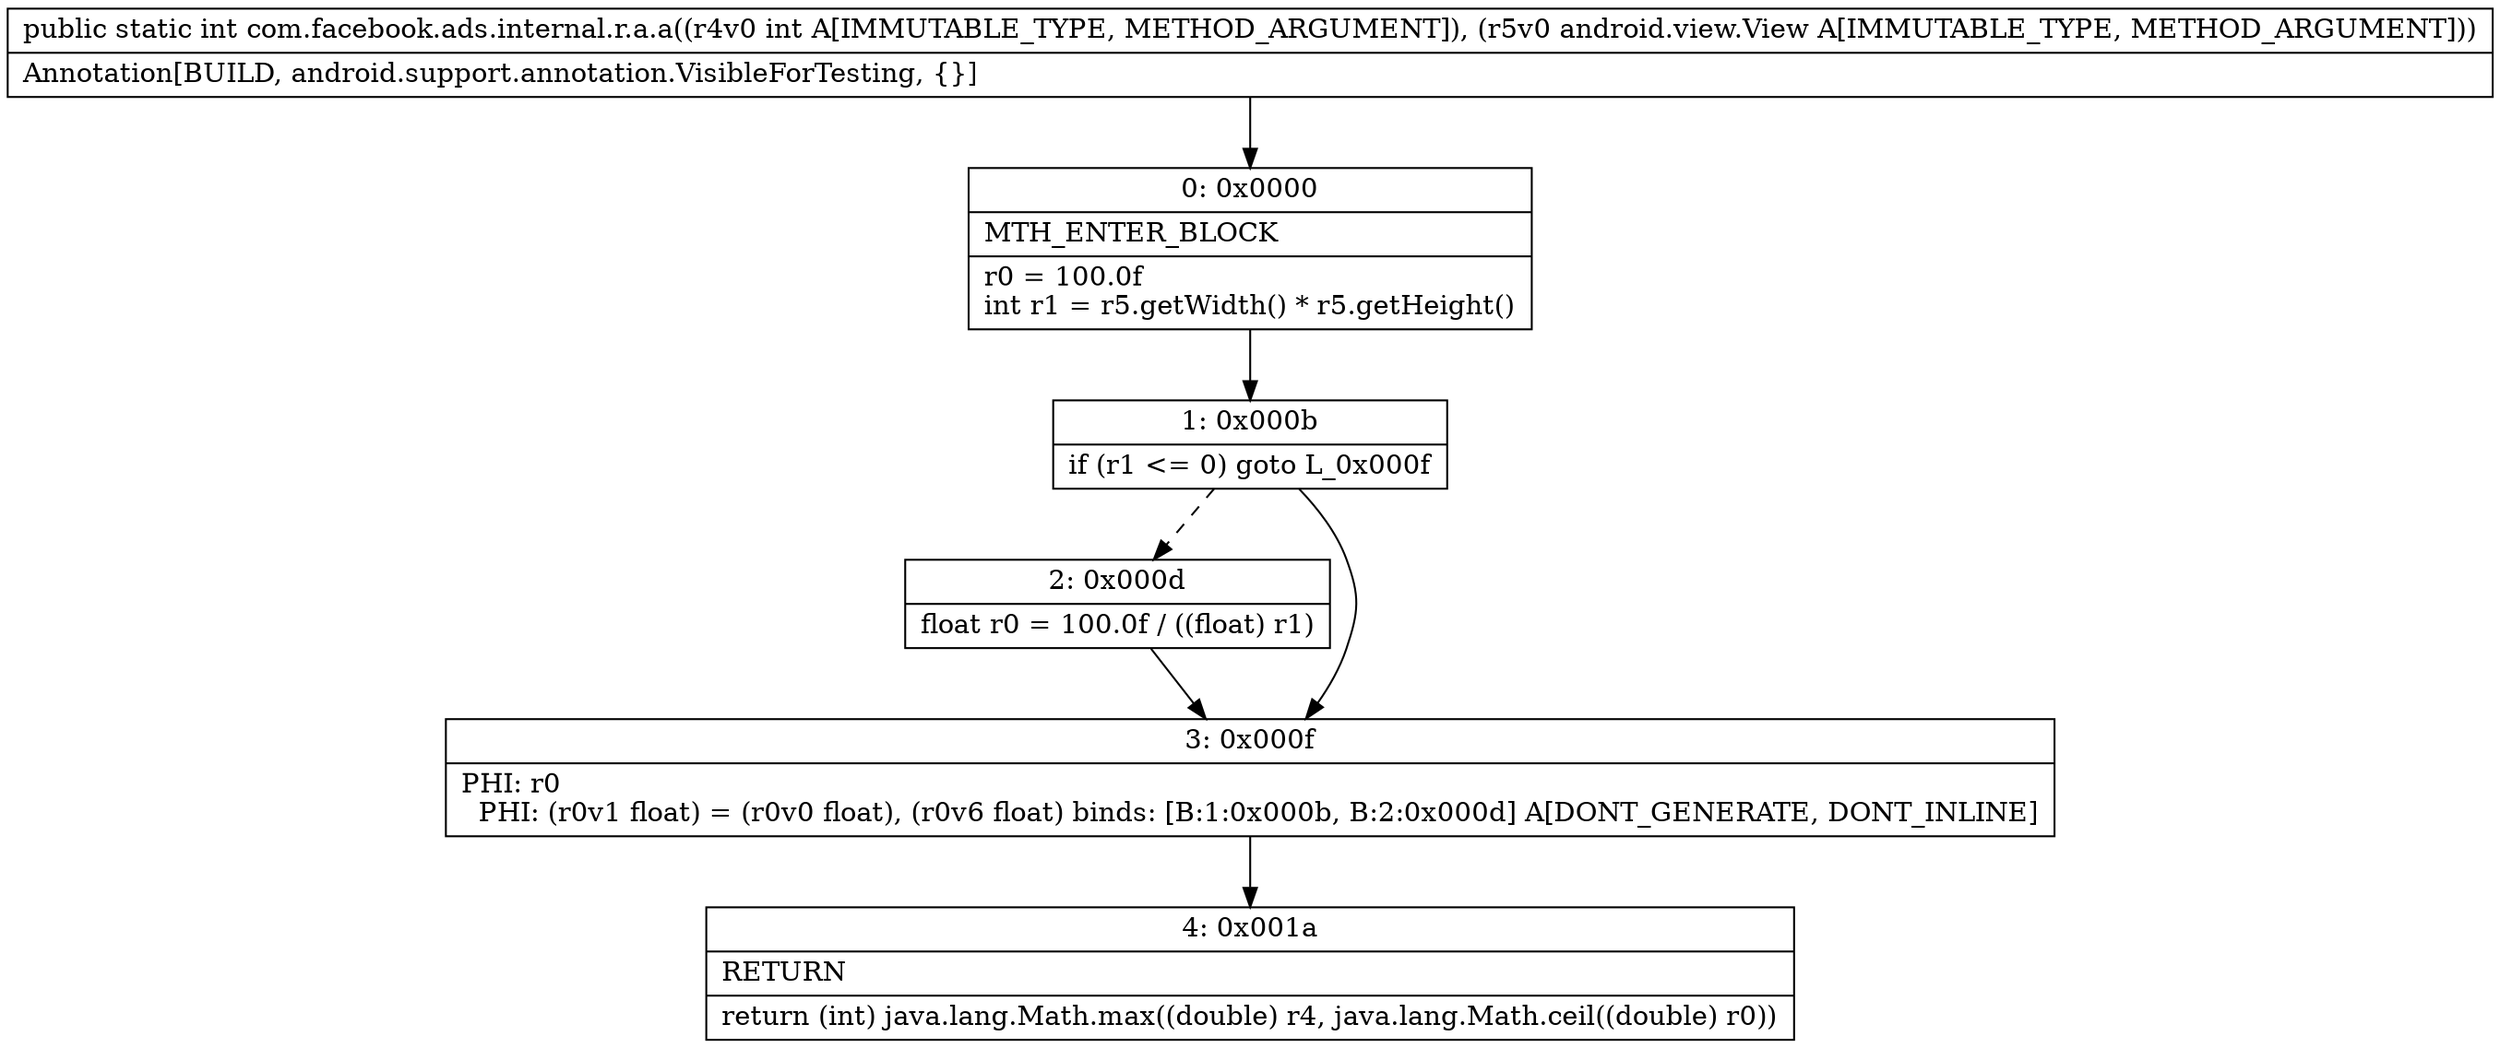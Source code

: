 digraph "CFG forcom.facebook.ads.internal.r.a.a(ILandroid\/view\/View;)I" {
Node_0 [shape=record,label="{0\:\ 0x0000|MTH_ENTER_BLOCK\l|r0 = 100.0f\lint r1 = r5.getWidth() * r5.getHeight()\l}"];
Node_1 [shape=record,label="{1\:\ 0x000b|if (r1 \<= 0) goto L_0x000f\l}"];
Node_2 [shape=record,label="{2\:\ 0x000d|float r0 = 100.0f \/ ((float) r1)\l}"];
Node_3 [shape=record,label="{3\:\ 0x000f|PHI: r0 \l  PHI: (r0v1 float) = (r0v0 float), (r0v6 float) binds: [B:1:0x000b, B:2:0x000d] A[DONT_GENERATE, DONT_INLINE]\l}"];
Node_4 [shape=record,label="{4\:\ 0x001a|RETURN\l|return (int) java.lang.Math.max((double) r4, java.lang.Math.ceil((double) r0))\l}"];
MethodNode[shape=record,label="{public static int com.facebook.ads.internal.r.a.a((r4v0 int A[IMMUTABLE_TYPE, METHOD_ARGUMENT]), (r5v0 android.view.View A[IMMUTABLE_TYPE, METHOD_ARGUMENT]))  | Annotation[BUILD, android.support.annotation.VisibleForTesting, \{\}]\l}"];
MethodNode -> Node_0;
Node_0 -> Node_1;
Node_1 -> Node_2[style=dashed];
Node_1 -> Node_3;
Node_2 -> Node_3;
Node_3 -> Node_4;
}

